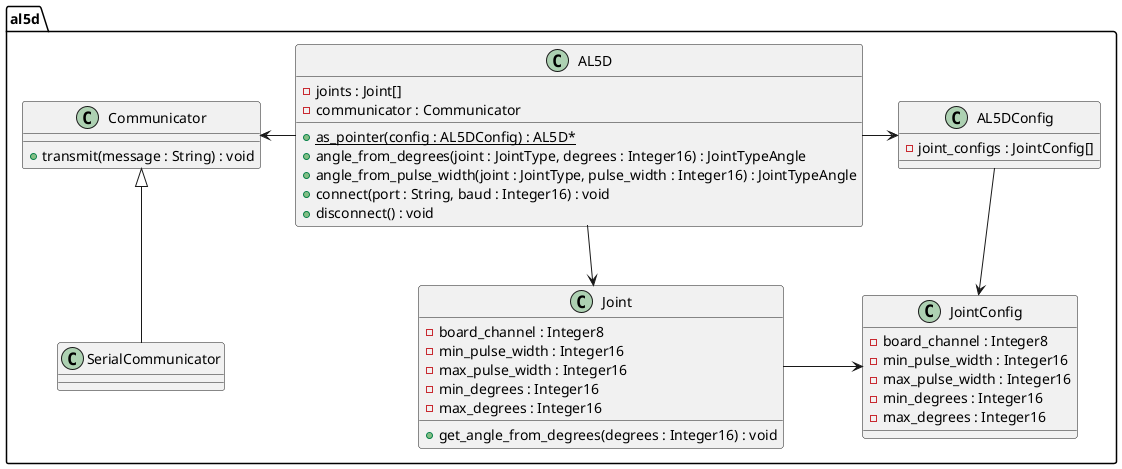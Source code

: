 @startuml

namespace al5d {
    class AL5D {
        - joints : Joint[]
        - communicator : Communicator
        + {static} as_pointer(config : AL5DConfig) : AL5D*
        + angle_from_degrees(joint : JointType, degrees : Integer16) : JointTypeAngle
        + angle_from_pulse_width(joint : JointType, pulse_width : Integer16) : JointTypeAngle
        + connect(port : String, baud : Integer16) : void
        + disconnect() : void
    }

    class Joint {
        - board_channel : Integer8
        - min_pulse_width : Integer16
        - max_pulse_width : Integer16
        - min_degrees : Integer16
        - max_degrees : Integer16
        + get_angle_from_degrees(degrees : Integer16) : void
    }

    class AL5DConfig {
        - joint_configs : JointConfig[]
    }

    class JointConfig {
        - board_channel : Integer8
        - min_pulse_width : Integer16
        - max_pulse_width : Integer16
        - min_degrees : Integer16
        - max_degrees : Integer16
    }

    class Communicator {
        + transmit(message : String) : void
    }

    AL5D -> Joint
    Communicator <- AL5D
    Communicator <|-- SerialCommunicator
    AL5D -> AL5DConfig
    Joint -> JointConfig
    AL5DConfig --> JointConfig
}

@enduml
